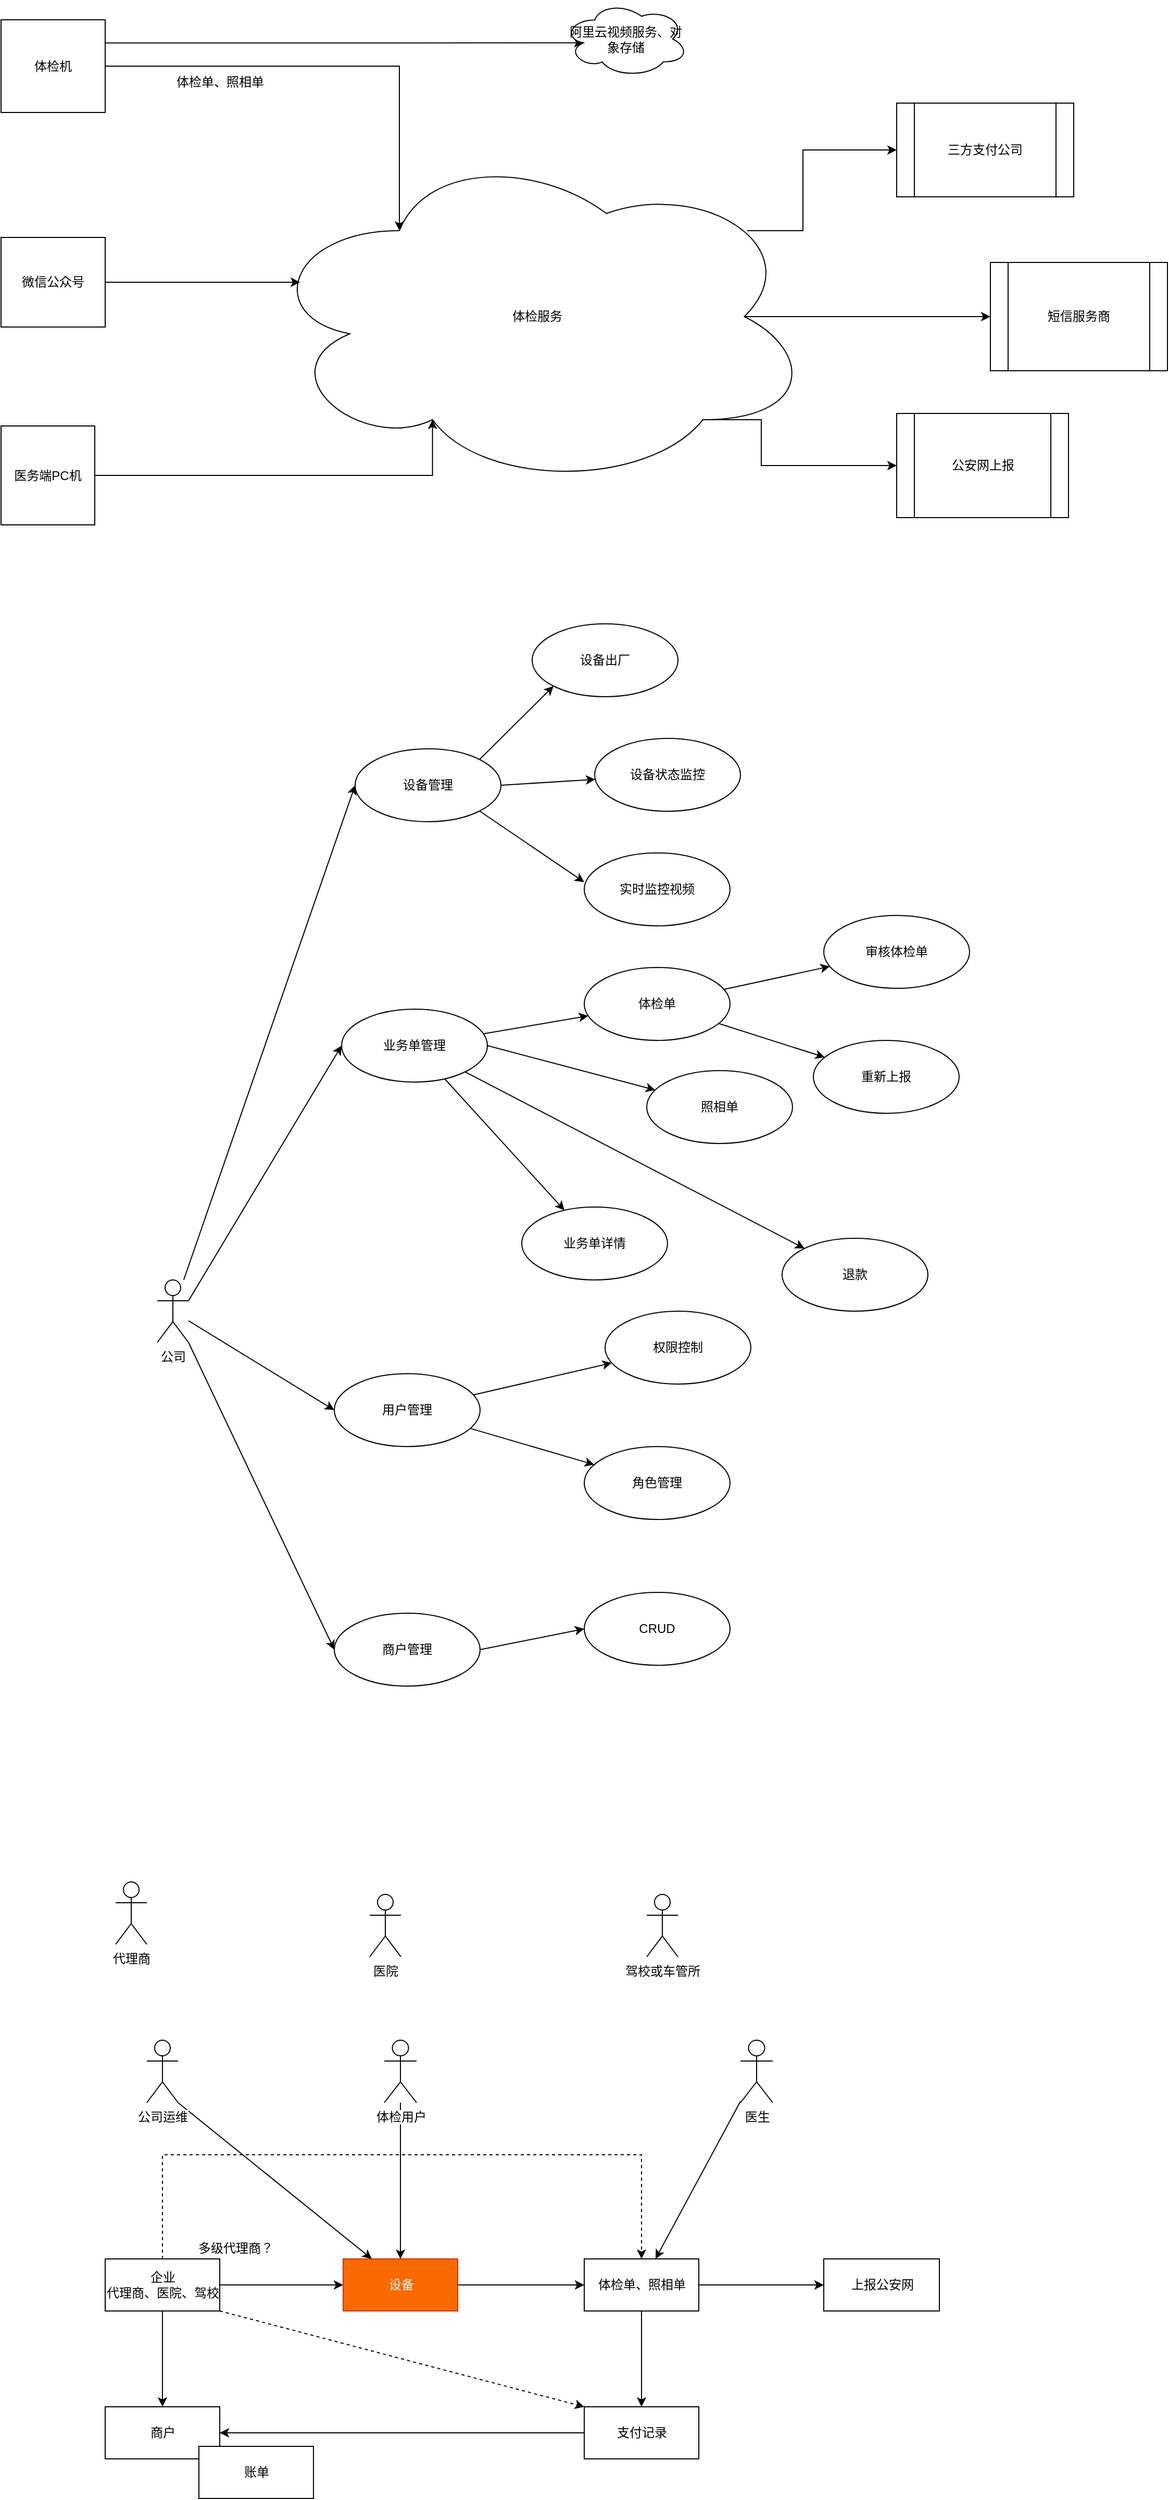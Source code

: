 <mxfile version="12.8.8" type="github">
  <diagram id="oah8V0raFj00rVzEYC6E" name="Page-1">
    <mxGraphModel dx="1186" dy="661" grid="1" gridSize="10" guides="1" tooltips="1" connect="1" arrows="1" fold="1" page="1" pageScale="1" pageWidth="827" pageHeight="1169" math="0" shadow="0">
      <root>
        <mxCell id="0" />
        <mxCell id="1" parent="0" />
        <mxCell id="Tcv-U042ql_su6P7lc9l-104" style="edgeStyle=none;rounded=0;orthogonalLoop=1;jettySize=auto;html=1;exitX=1;exitY=0.5;exitDx=0;exitDy=0;shadow=0;" edge="1" parent="1" source="Tcv-U042ql_su6P7lc9l-93" target="Tcv-U042ql_su6P7lc9l-94">
          <mxGeometry relative="1" as="geometry" />
        </mxCell>
        <mxCell id="Tcv-U042ql_su6P7lc9l-114" style="edgeStyle=orthogonalEdgeStyle;rounded=0;orthogonalLoop=1;jettySize=auto;html=1;shadow=0;dashed=1;" edge="1" parent="1" source="Tcv-U042ql_su6P7lc9l-93" target="Tcv-U042ql_su6P7lc9l-95">
          <mxGeometry relative="1" as="geometry">
            <Array as="points">
              <mxPoint x="185" y="2140" />
              <mxPoint x="645" y="2140" />
            </Array>
          </mxGeometry>
        </mxCell>
        <mxCell id="Tcv-U042ql_su6P7lc9l-115" style="rounded=0;orthogonalLoop=1;jettySize=auto;html=1;shadow=0;dashed=1;entryX=0;entryY=0;entryDx=0;entryDy=0;exitX=1;exitY=1;exitDx=0;exitDy=0;" edge="1" parent="1" source="Tcv-U042ql_su6P7lc9l-93" target="Tcv-U042ql_su6P7lc9l-97">
          <mxGeometry relative="1" as="geometry">
            <mxPoint x="720" y="2400" as="targetPoint" />
          </mxGeometry>
        </mxCell>
        <mxCell id="Tcv-U042ql_su6P7lc9l-121" style="edgeStyle=orthogonalEdgeStyle;rounded=0;orthogonalLoop=1;jettySize=auto;html=1;exitX=0.5;exitY=1;exitDx=0;exitDy=0;entryX=0.5;entryY=0;entryDx=0;entryDy=0;shadow=0;" edge="1" parent="1" source="Tcv-U042ql_su6P7lc9l-93" target="Tcv-U042ql_su6P7lc9l-99">
          <mxGeometry relative="1" as="geometry" />
        </mxCell>
        <mxCell id="Tcv-U042ql_su6P7lc9l-93" value="企业&lt;br&gt;代理商、医院、驾校" style="html=1;shadow=0;" vertex="1" parent="1">
          <mxGeometry x="130" y="2240" width="110" height="50" as="geometry" />
        </mxCell>
        <mxCell id="Tcv-U042ql_su6P7lc9l-96" value="" style="edgeStyle=none;rounded=0;orthogonalLoop=1;jettySize=auto;html=1;shadow=0;" edge="1" parent="1" source="Tcv-U042ql_su6P7lc9l-94" target="Tcv-U042ql_su6P7lc9l-95">
          <mxGeometry relative="1" as="geometry" />
        </mxCell>
        <mxCell id="Tcv-U042ql_su6P7lc9l-94" value="设备" style="html=1;shadow=0;fillColor=#fa6800;strokeColor=#C73500;fontColor=#ffffff;" vertex="1" parent="1">
          <mxGeometry x="358.5" y="2240" width="110" height="50" as="geometry" />
        </mxCell>
        <mxCell id="Tcv-U042ql_su6P7lc9l-98" value="" style="edgeStyle=none;rounded=0;orthogonalLoop=1;jettySize=auto;html=1;shadow=0;" edge="1" parent="1" source="Tcv-U042ql_su6P7lc9l-95" target="Tcv-U042ql_su6P7lc9l-97">
          <mxGeometry relative="1" as="geometry" />
        </mxCell>
        <mxCell id="Tcv-U042ql_su6P7lc9l-119" style="rounded=0;orthogonalLoop=1;jettySize=auto;html=1;exitX=1;exitY=0.5;exitDx=0;exitDy=0;shadow=0;entryX=0;entryY=0.5;entryDx=0;entryDy=0;" edge="1" parent="1" source="Tcv-U042ql_su6P7lc9l-95" target="Tcv-U042ql_su6P7lc9l-118">
          <mxGeometry relative="1" as="geometry" />
        </mxCell>
        <mxCell id="Tcv-U042ql_su6P7lc9l-95" value="体检单、照相单" style="html=1;shadow=0;" vertex="1" parent="1">
          <mxGeometry x="590" y="2240" width="110" height="50" as="geometry" />
        </mxCell>
        <mxCell id="Tcv-U042ql_su6P7lc9l-100" value="" style="edgeStyle=none;rounded=0;orthogonalLoop=1;jettySize=auto;html=1;shadow=0;" edge="1" parent="1" source="Tcv-U042ql_su6P7lc9l-97" target="Tcv-U042ql_su6P7lc9l-99">
          <mxGeometry relative="1" as="geometry" />
        </mxCell>
        <mxCell id="Tcv-U042ql_su6P7lc9l-97" value="支付记录" style="html=1;shadow=0;" vertex="1" parent="1">
          <mxGeometry x="590" y="2382" width="110" height="50" as="geometry" />
        </mxCell>
        <mxCell id="Tcv-U042ql_su6P7lc9l-99" value="商户" style="html=1;shadow=0;" vertex="1" parent="1">
          <mxGeometry x="130" y="2382" width="110" height="50" as="geometry" />
        </mxCell>
        <mxCell id="Tcv-U042ql_su6P7lc9l-7" style="edgeStyle=orthogonalEdgeStyle;rounded=0;orthogonalLoop=1;jettySize=auto;html=1;exitX=1;exitY=0.5;exitDx=0;exitDy=0;entryX=0.25;entryY=0.25;entryDx=0;entryDy=0;entryPerimeter=0;" edge="1" parent="1" source="Tcv-U042ql_su6P7lc9l-5" target="Tcv-U042ql_su6P7lc9l-6">
          <mxGeometry relative="1" as="geometry" />
        </mxCell>
        <mxCell id="Tcv-U042ql_su6P7lc9l-28" style="edgeStyle=orthogonalEdgeStyle;rounded=0;orthogonalLoop=1;jettySize=auto;html=1;exitX=1;exitY=0.25;exitDx=0;exitDy=0;entryX=0.16;entryY=0.55;entryDx=0;entryDy=0;entryPerimeter=0;" edge="1" parent="1" source="Tcv-U042ql_su6P7lc9l-5" target="Tcv-U042ql_su6P7lc9l-26">
          <mxGeometry relative="1" as="geometry" />
        </mxCell>
        <mxCell id="Tcv-U042ql_su6P7lc9l-5" value="体检机" style="rounded=0;whiteSpace=wrap;html=1;" vertex="1" parent="1">
          <mxGeometry x="30" y="90" width="100" height="89" as="geometry" />
        </mxCell>
        <mxCell id="Tcv-U042ql_su6P7lc9l-18" style="edgeStyle=orthogonalEdgeStyle;rounded=0;orthogonalLoop=1;jettySize=auto;html=1;exitX=0.88;exitY=0.25;exitDx=0;exitDy=0;exitPerimeter=0;entryX=0;entryY=0.5;entryDx=0;entryDy=0;" edge="1" parent="1" source="Tcv-U042ql_su6P7lc9l-6" target="Tcv-U042ql_su6P7lc9l-16">
          <mxGeometry relative="1" as="geometry">
            <Array as="points">
              <mxPoint x="800" y="293" />
              <mxPoint x="800" y="215" />
            </Array>
          </mxGeometry>
        </mxCell>
        <mxCell id="Tcv-U042ql_su6P7lc9l-33" style="edgeStyle=orthogonalEdgeStyle;rounded=0;orthogonalLoop=1;jettySize=auto;html=1;exitX=0.875;exitY=0.5;exitDx=0;exitDy=0;exitPerimeter=0;entryX=0;entryY=0.5;entryDx=0;entryDy=0;" edge="1" parent="1" source="Tcv-U042ql_su6P7lc9l-6" target="Tcv-U042ql_su6P7lc9l-31">
          <mxGeometry relative="1" as="geometry" />
        </mxCell>
        <mxCell id="Tcv-U042ql_su6P7lc9l-34" style="edgeStyle=orthogonalEdgeStyle;rounded=0;orthogonalLoop=1;jettySize=auto;html=1;exitX=0.8;exitY=0.8;exitDx=0;exitDy=0;exitPerimeter=0;" edge="1" parent="1" source="Tcv-U042ql_su6P7lc9l-6" target="Tcv-U042ql_su6P7lc9l-17">
          <mxGeometry relative="1" as="geometry">
            <Array as="points">
              <mxPoint x="760" y="474" />
              <mxPoint x="760" y="518" />
            </Array>
          </mxGeometry>
        </mxCell>
        <mxCell id="Tcv-U042ql_su6P7lc9l-6" value="体检服务" style="ellipse;shape=cloud;whiteSpace=wrap;html=1;" vertex="1" parent="1">
          <mxGeometry x="280" y="210" width="530" height="330" as="geometry" />
        </mxCell>
        <mxCell id="Tcv-U042ql_su6P7lc9l-9" style="edgeStyle=orthogonalEdgeStyle;rounded=0;orthogonalLoop=1;jettySize=auto;html=1;entryX=0.31;entryY=0.8;entryDx=0;entryDy=0;entryPerimeter=0;" edge="1" parent="1" source="Tcv-U042ql_su6P7lc9l-8" target="Tcv-U042ql_su6P7lc9l-6">
          <mxGeometry relative="1" as="geometry">
            <Array as="points">
              <mxPoint x="444" y="528" />
            </Array>
          </mxGeometry>
        </mxCell>
        <mxCell id="Tcv-U042ql_su6P7lc9l-8" value="医务端PC机" style="rounded=0;whiteSpace=wrap;html=1;" vertex="1" parent="1">
          <mxGeometry x="30" y="480" width="90" height="95" as="geometry" />
        </mxCell>
        <mxCell id="Tcv-U042ql_su6P7lc9l-12" style="edgeStyle=orthogonalEdgeStyle;rounded=0;orthogonalLoop=1;jettySize=auto;html=1;entryX=0.07;entryY=0.4;entryDx=0;entryDy=0;entryPerimeter=0;" edge="1" parent="1" source="Tcv-U042ql_su6P7lc9l-10" target="Tcv-U042ql_su6P7lc9l-6">
          <mxGeometry relative="1" as="geometry" />
        </mxCell>
        <mxCell id="Tcv-U042ql_su6P7lc9l-10" value="微信公众号" style="rounded=0;whiteSpace=wrap;html=1;" vertex="1" parent="1">
          <mxGeometry x="30" y="299" width="100" height="86" as="geometry" />
        </mxCell>
        <mxCell id="Tcv-U042ql_su6P7lc9l-13" value="体检单、照相单" style="text;html=1;align=center;verticalAlign=middle;resizable=0;points=[];autosize=1;" vertex="1" parent="1">
          <mxGeometry x="190" y="140" width="100" height="20" as="geometry" />
        </mxCell>
        <mxCell id="Tcv-U042ql_su6P7lc9l-16" value="三方支付公司" style="shape=process;whiteSpace=wrap;html=1;backgroundOutline=1;" vertex="1" parent="1">
          <mxGeometry x="890" y="170" width="170" height="90" as="geometry" />
        </mxCell>
        <mxCell id="Tcv-U042ql_su6P7lc9l-17" value="公安网上报" style="shape=process;whiteSpace=wrap;html=1;backgroundOutline=1;" vertex="1" parent="1">
          <mxGeometry x="890" y="468" width="165" height="100" as="geometry" />
        </mxCell>
        <mxCell id="Tcv-U042ql_su6P7lc9l-26" value="阿里云视频服务、对象存储" style="ellipse;shape=cloud;whiteSpace=wrap;html=1;" vertex="1" parent="1">
          <mxGeometry x="570" y="72" width="120" height="73" as="geometry" />
        </mxCell>
        <mxCell id="Tcv-U042ql_su6P7lc9l-31" value="短信服务商" style="shape=process;whiteSpace=wrap;html=1;backgroundOutline=1;" vertex="1" parent="1">
          <mxGeometry x="980" y="323" width="170" height="104" as="geometry" />
        </mxCell>
        <mxCell id="Tcv-U042ql_su6P7lc9l-56" style="rounded=0;orthogonalLoop=1;jettySize=auto;html=1;entryX=0;entryY=0.5;entryDx=0;entryDy=0;" edge="1" parent="1" source="Tcv-U042ql_su6P7lc9l-35" target="Tcv-U042ql_su6P7lc9l-55">
          <mxGeometry relative="1" as="geometry" />
        </mxCell>
        <mxCell id="Tcv-U042ql_su6P7lc9l-69" style="edgeStyle=none;rounded=0;orthogonalLoop=1;jettySize=auto;html=1;exitX=1;exitY=0.333;exitDx=0;exitDy=0;exitPerimeter=0;entryX=0;entryY=0.5;entryDx=0;entryDy=0;" edge="1" parent="1" source="Tcv-U042ql_su6P7lc9l-35" target="Tcv-U042ql_su6P7lc9l-64">
          <mxGeometry relative="1" as="geometry" />
        </mxCell>
        <mxCell id="Tcv-U042ql_su6P7lc9l-83" style="edgeStyle=none;rounded=0;orthogonalLoop=1;jettySize=auto;html=1;entryX=0;entryY=0.5;entryDx=0;entryDy=0;" edge="1" parent="1" source="Tcv-U042ql_su6P7lc9l-35" target="Tcv-U042ql_su6P7lc9l-82">
          <mxGeometry relative="1" as="geometry">
            <mxPoint x="410" y="1300" as="targetPoint" />
            <mxPoint x="240" y="890" as="sourcePoint" />
          </mxGeometry>
        </mxCell>
        <mxCell id="Tcv-U042ql_su6P7lc9l-92" style="edgeStyle=none;rounded=0;orthogonalLoop=1;jettySize=auto;html=1;exitX=1;exitY=1;exitDx=0;exitDy=0;exitPerimeter=0;entryX=0;entryY=0.5;entryDx=0;entryDy=0;" edge="1" parent="1" source="Tcv-U042ql_su6P7lc9l-35" target="Tcv-U042ql_su6P7lc9l-88">
          <mxGeometry relative="1" as="geometry" />
        </mxCell>
        <mxCell id="Tcv-U042ql_su6P7lc9l-35" value="公司" style="shape=umlActor;verticalLabelPosition=bottom;labelBackgroundColor=#ffffff;verticalAlign=top;html=1;outlineConnect=0;" vertex="1" parent="1">
          <mxGeometry x="180" y="1300" width="30" height="60" as="geometry" />
        </mxCell>
        <mxCell id="Tcv-U042ql_su6P7lc9l-37" value="代理商" style="shape=umlActor;verticalLabelPosition=bottom;labelBackgroundColor=#ffffff;verticalAlign=top;html=1;outlineConnect=0;" vertex="1" parent="1">
          <mxGeometry x="140" y="1878" width="30" height="60" as="geometry" />
        </mxCell>
        <mxCell id="Tcv-U042ql_su6P7lc9l-42" value="医院" style="shape=umlActor;verticalLabelPosition=bottom;labelBackgroundColor=#ffffff;verticalAlign=top;html=1;outlineConnect=0;" vertex="1" parent="1">
          <mxGeometry x="384" y="1890" width="30" height="60" as="geometry" />
        </mxCell>
        <mxCell id="Tcv-U042ql_su6P7lc9l-43" value="驾校或车管所" style="shape=umlActor;verticalLabelPosition=bottom;labelBackgroundColor=#ffffff;verticalAlign=top;html=1;outlineConnect=0;" vertex="1" parent="1">
          <mxGeometry x="650" y="1890" width="30" height="60" as="geometry" />
        </mxCell>
        <mxCell id="Tcv-U042ql_su6P7lc9l-60" style="edgeStyle=none;rounded=0;orthogonalLoop=1;jettySize=auto;html=1;exitX=1;exitY=0;exitDx=0;exitDy=0;entryX=0;entryY=1;entryDx=0;entryDy=0;" edge="1" parent="1" source="Tcv-U042ql_su6P7lc9l-55" target="Tcv-U042ql_su6P7lc9l-57">
          <mxGeometry relative="1" as="geometry" />
        </mxCell>
        <mxCell id="Tcv-U042ql_su6P7lc9l-61" style="edgeStyle=none;rounded=0;orthogonalLoop=1;jettySize=auto;html=1;exitX=1;exitY=0.5;exitDx=0;exitDy=0;" edge="1" parent="1" source="Tcv-U042ql_su6P7lc9l-55" target="Tcv-U042ql_su6P7lc9l-58">
          <mxGeometry relative="1" as="geometry" />
        </mxCell>
        <mxCell id="Tcv-U042ql_su6P7lc9l-62" style="edgeStyle=none;rounded=0;orthogonalLoop=1;jettySize=auto;html=1;exitX=1;exitY=1;exitDx=0;exitDy=0;entryX=0;entryY=0.4;entryDx=0;entryDy=0;entryPerimeter=0;" edge="1" parent="1" source="Tcv-U042ql_su6P7lc9l-55" target="Tcv-U042ql_su6P7lc9l-59">
          <mxGeometry relative="1" as="geometry" />
        </mxCell>
        <mxCell id="Tcv-U042ql_su6P7lc9l-55" value="设备管理" style="ellipse;whiteSpace=wrap;html=1;" vertex="1" parent="1">
          <mxGeometry x="370" y="790" width="140" height="70" as="geometry" />
        </mxCell>
        <mxCell id="Tcv-U042ql_su6P7lc9l-57" value="设备出厂" style="ellipse;whiteSpace=wrap;html=1;" vertex="1" parent="1">
          <mxGeometry x="540" y="670" width="140" height="70" as="geometry" />
        </mxCell>
        <mxCell id="Tcv-U042ql_su6P7lc9l-58" value="设备状态监控" style="ellipse;whiteSpace=wrap;html=1;" vertex="1" parent="1">
          <mxGeometry x="600" y="780" width="140" height="70" as="geometry" />
        </mxCell>
        <mxCell id="Tcv-U042ql_su6P7lc9l-59" value="实时监控视频" style="ellipse;whiteSpace=wrap;html=1;" vertex="1" parent="1">
          <mxGeometry x="590" y="890" width="140" height="70" as="geometry" />
        </mxCell>
        <mxCell id="Tcv-U042ql_su6P7lc9l-66" value="" style="edgeStyle=none;rounded=0;orthogonalLoop=1;jettySize=auto;html=1;" edge="1" parent="1" source="Tcv-U042ql_su6P7lc9l-64" target="Tcv-U042ql_su6P7lc9l-65">
          <mxGeometry relative="1" as="geometry" />
        </mxCell>
        <mxCell id="Tcv-U042ql_su6P7lc9l-68" value="" style="edgeStyle=none;rounded=0;orthogonalLoop=1;jettySize=auto;html=1;exitX=1;exitY=0.5;exitDx=0;exitDy=0;" edge="1" parent="1" source="Tcv-U042ql_su6P7lc9l-64" target="Tcv-U042ql_su6P7lc9l-67">
          <mxGeometry relative="1" as="geometry">
            <mxPoint x="569.997" y="1088.796" as="sourcePoint" />
          </mxGeometry>
        </mxCell>
        <mxCell id="Tcv-U042ql_su6P7lc9l-77" value="" style="edgeStyle=none;rounded=0;orthogonalLoop=1;jettySize=auto;html=1;" edge="1" parent="1" source="Tcv-U042ql_su6P7lc9l-64" target="Tcv-U042ql_su6P7lc9l-76">
          <mxGeometry relative="1" as="geometry" />
        </mxCell>
        <mxCell id="Tcv-U042ql_su6P7lc9l-79" value="" style="edgeStyle=none;rounded=0;orthogonalLoop=1;jettySize=auto;html=1;" edge="1" parent="1" source="Tcv-U042ql_su6P7lc9l-64" target="Tcv-U042ql_su6P7lc9l-78">
          <mxGeometry relative="1" as="geometry" />
        </mxCell>
        <mxCell id="Tcv-U042ql_su6P7lc9l-64" value="业务单管理" style="ellipse;whiteSpace=wrap;html=1;" vertex="1" parent="1">
          <mxGeometry x="357" y="1040" width="140" height="70" as="geometry" />
        </mxCell>
        <mxCell id="Tcv-U042ql_su6P7lc9l-78" value="退款" style="ellipse;whiteSpace=wrap;html=1;" vertex="1" parent="1">
          <mxGeometry x="780" y="1260" width="140" height="70" as="geometry" />
        </mxCell>
        <mxCell id="Tcv-U042ql_su6P7lc9l-76" value="业务单详情" style="ellipse;whiteSpace=wrap;html=1;" vertex="1" parent="1">
          <mxGeometry x="530" y="1230" width="140" height="70" as="geometry" />
        </mxCell>
        <mxCell id="Tcv-U042ql_su6P7lc9l-67" value="照相单" style="ellipse;whiteSpace=wrap;html=1;" vertex="1" parent="1">
          <mxGeometry x="650" y="1099" width="140" height="70" as="geometry" />
        </mxCell>
        <mxCell id="Tcv-U042ql_su6P7lc9l-71" value="" style="edgeStyle=none;rounded=0;orthogonalLoop=1;jettySize=auto;html=1;" edge="1" parent="1" source="Tcv-U042ql_su6P7lc9l-65" target="Tcv-U042ql_su6P7lc9l-70">
          <mxGeometry relative="1" as="geometry" />
        </mxCell>
        <mxCell id="Tcv-U042ql_su6P7lc9l-73" value="" style="edgeStyle=none;rounded=0;orthogonalLoop=1;jettySize=auto;html=1;" edge="1" parent="1" source="Tcv-U042ql_su6P7lc9l-65" target="Tcv-U042ql_su6P7lc9l-72">
          <mxGeometry relative="1" as="geometry" />
        </mxCell>
        <mxCell id="Tcv-U042ql_su6P7lc9l-65" value="体检单" style="ellipse;whiteSpace=wrap;html=1;" vertex="1" parent="1">
          <mxGeometry x="590" y="1000" width="140" height="70" as="geometry" />
        </mxCell>
        <mxCell id="Tcv-U042ql_su6P7lc9l-72" value="重新上报" style="ellipse;whiteSpace=wrap;html=1;" vertex="1" parent="1">
          <mxGeometry x="810" y="1070" width="140" height="70" as="geometry" />
        </mxCell>
        <mxCell id="Tcv-U042ql_su6P7lc9l-70" value="审核体检单" style="ellipse;whiteSpace=wrap;html=1;" vertex="1" parent="1">
          <mxGeometry x="820" y="950" width="140" height="70" as="geometry" />
        </mxCell>
        <mxCell id="Tcv-U042ql_su6P7lc9l-85" value="" style="edgeStyle=none;rounded=0;orthogonalLoop=1;jettySize=auto;html=1;" edge="1" parent="1" source="Tcv-U042ql_su6P7lc9l-82" target="Tcv-U042ql_su6P7lc9l-84">
          <mxGeometry relative="1" as="geometry" />
        </mxCell>
        <mxCell id="Tcv-U042ql_su6P7lc9l-87" value="" style="edgeStyle=none;rounded=0;orthogonalLoop=1;jettySize=auto;html=1;" edge="1" parent="1" source="Tcv-U042ql_su6P7lc9l-82" target="Tcv-U042ql_su6P7lc9l-86">
          <mxGeometry relative="1" as="geometry" />
        </mxCell>
        <mxCell id="Tcv-U042ql_su6P7lc9l-82" value="用户管理" style="ellipse;whiteSpace=wrap;html=1;" vertex="1" parent="1">
          <mxGeometry x="350" y="1390" width="140" height="70" as="geometry" />
        </mxCell>
        <mxCell id="Tcv-U042ql_su6P7lc9l-86" value="权限控制" style="ellipse;whiteSpace=wrap;html=1;" vertex="1" parent="1">
          <mxGeometry x="610" y="1330" width="140" height="70" as="geometry" />
        </mxCell>
        <mxCell id="Tcv-U042ql_su6P7lc9l-84" value="角色管理" style="ellipse;whiteSpace=wrap;html=1;" vertex="1" parent="1">
          <mxGeometry x="590" y="1460" width="140" height="70" as="geometry" />
        </mxCell>
        <mxCell id="Tcv-U042ql_su6P7lc9l-90" style="edgeStyle=none;rounded=0;orthogonalLoop=1;jettySize=auto;html=1;exitX=1;exitY=0.5;exitDx=0;exitDy=0;entryX=0;entryY=0.5;entryDx=0;entryDy=0;" edge="1" parent="1" source="Tcv-U042ql_su6P7lc9l-88" target="Tcv-U042ql_su6P7lc9l-89">
          <mxGeometry relative="1" as="geometry" />
        </mxCell>
        <mxCell id="Tcv-U042ql_su6P7lc9l-88" value="商户管理" style="ellipse;whiteSpace=wrap;html=1;" vertex="1" parent="1">
          <mxGeometry x="350" y="1620" width="140" height="70" as="geometry" />
        </mxCell>
        <mxCell id="Tcv-U042ql_su6P7lc9l-89" value="CRUD" style="ellipse;whiteSpace=wrap;html=1;" vertex="1" parent="1">
          <mxGeometry x="590" y="1600" width="140" height="70" as="geometry" />
        </mxCell>
        <mxCell id="Tcv-U042ql_su6P7lc9l-117" style="edgeStyle=orthogonalEdgeStyle;rounded=0;orthogonalLoop=1;jettySize=auto;html=1;shadow=0;" edge="1" parent="1" source="Tcv-U042ql_su6P7lc9l-116" target="Tcv-U042ql_su6P7lc9l-94">
          <mxGeometry relative="1" as="geometry" />
        </mxCell>
        <mxCell id="Tcv-U042ql_su6P7lc9l-116" value="体检用户" style="shape=umlActor;verticalLabelPosition=bottom;labelBackgroundColor=#ffffff;verticalAlign=top;html=1;shadow=0;" vertex="1" parent="1">
          <mxGeometry x="398" y="2030" width="31" height="60" as="geometry" />
        </mxCell>
        <mxCell id="Tcv-U042ql_su6P7lc9l-118" value="上报公安网" style="html=1;shadow=0;" vertex="1" parent="1">
          <mxGeometry x="820" y="2240" width="111" height="50" as="geometry" />
        </mxCell>
        <mxCell id="Tcv-U042ql_su6P7lc9l-128" style="edgeStyle=none;rounded=0;orthogonalLoop=1;jettySize=auto;html=1;entryX=0.25;entryY=0;entryDx=0;entryDy=0;shadow=0;exitX=1;exitY=1;exitDx=0;exitDy=0;exitPerimeter=0;" edge="1" parent="1" source="Tcv-U042ql_su6P7lc9l-127" target="Tcv-U042ql_su6P7lc9l-94">
          <mxGeometry relative="1" as="geometry" />
        </mxCell>
        <mxCell id="Tcv-U042ql_su6P7lc9l-127" value="公司运维" style="shape=umlActor;verticalLabelPosition=bottom;labelBackgroundColor=#ffffff;verticalAlign=top;html=1;shadow=0;" vertex="1" parent="1">
          <mxGeometry x="170" y="2030" width="30" height="60" as="geometry" />
        </mxCell>
        <mxCell id="Tcv-U042ql_su6P7lc9l-132" style="edgeStyle=none;rounded=0;orthogonalLoop=1;jettySize=auto;html=1;shadow=0;" edge="1" parent="1" source="Tcv-U042ql_su6P7lc9l-129" target="Tcv-U042ql_su6P7lc9l-95">
          <mxGeometry relative="1" as="geometry" />
        </mxCell>
        <mxCell id="Tcv-U042ql_su6P7lc9l-129" value="医生" style="shape=umlActor;verticalLabelPosition=bottom;labelBackgroundColor=#ffffff;verticalAlign=top;html=1;shadow=0;" vertex="1" parent="1">
          <mxGeometry x="740" y="2030" width="31" height="60" as="geometry" />
        </mxCell>
        <mxCell id="Tcv-U042ql_su6P7lc9l-137" value="账单" style="html=1;shadow=0;" vertex="1" parent="1">
          <mxGeometry x="220" y="2420" width="110" height="50" as="geometry" />
        </mxCell>
        <mxCell id="Tcv-U042ql_su6P7lc9l-138" value="多级代理商？" style="text;html=1;align=center;verticalAlign=middle;resizable=0;points=[];autosize=1;" vertex="1" parent="1">
          <mxGeometry x="210" y="2220" width="90" height="20" as="geometry" />
        </mxCell>
      </root>
    </mxGraphModel>
  </diagram>
</mxfile>
